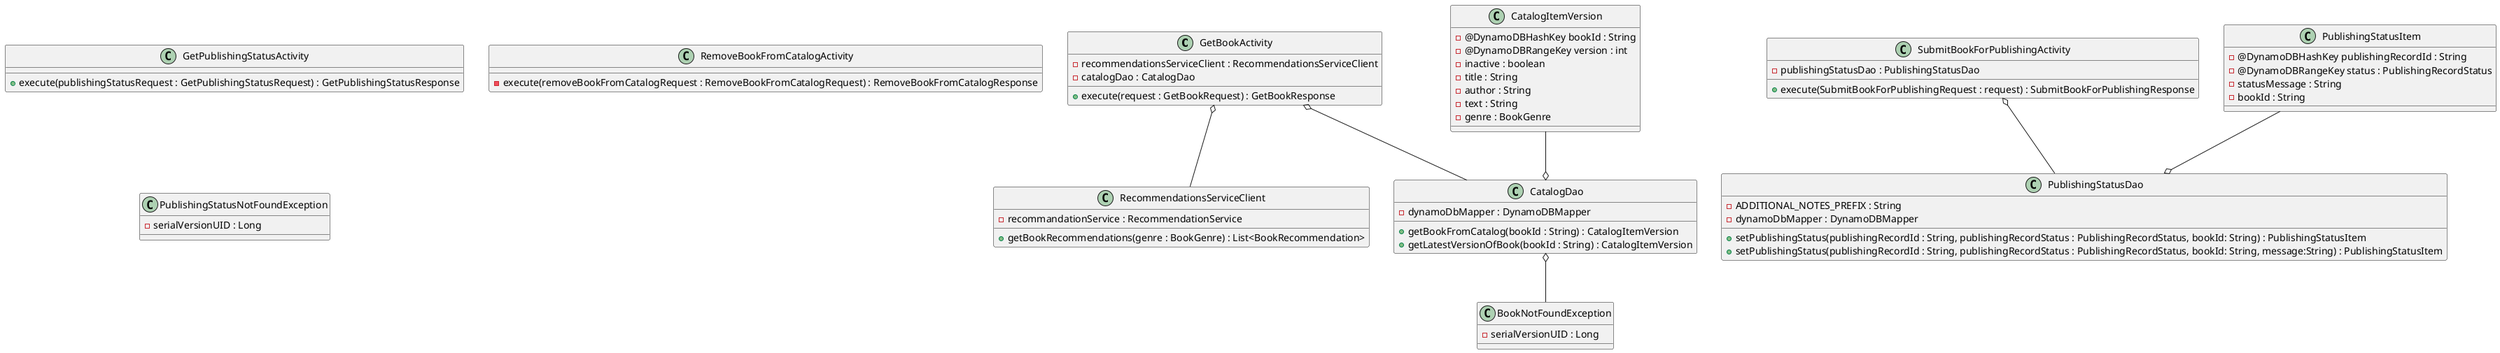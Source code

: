 @startuml
class GetBookActivity{
    -recommendationsServiceClient : RecommendationsServiceClient
    -catalogDao : CatalogDao
    +execute(request : GetBookRequest) : GetBookResponse
}
class GetPublishingStatusActivity{
    +execute(publishingStatusRequest : GetPublishingStatusRequest) : GetPublishingStatusResponse
}
class RemoveBookFromCatalogActivity{
    -execute(removeBookFromCatalogRequest : RemoveBookFromCatalogRequest) : RemoveBookFromCatalogResponse
}
class SubmitBookForPublishingActivity{
    -publishingStatusDao : PublishingStatusDao
    +execute(SubmitBookForPublishingRequest : request) : SubmitBookForPublishingResponse
}

class RecommendationsServiceClient{
    -recommandationService : RecommendationService
    +getBookRecommendations(genre : BookGenre) : List<BookRecommendation>
}

class CatalogDao{
    -dynamoDbMapper : DynamoDBMapper
    +getBookFromCatalog(bookId : String) : CatalogItemVersion
    +getLatestVersionOfBook(bookId : String) : CatalogItemVersion
}
class PublishingStatusDao{
    -ADDITIONAL_NOTES_PREFIX : String
    -dynamoDbMapper : DynamoDBMapper
    +setPublishingStatus(publishingRecordId : String, publishingRecordStatus : PublishingRecordStatus, bookId: String) : PublishingStatusItem
    +setPublishingStatus(publishingRecordId : String, publishingRecordStatus : PublishingRecordStatus, bookId: String, message:String) : PublishingStatusItem
}

class CatalogItemVersion {
    -@DynamoDBHashKey bookId : String
    -@DynamoDBRangeKey version : int
    -inactive : boolean
    -title : String
    -author : String
    -text : String
    -genre : BookGenre
}
class PublishingStatusItem{
    -@DynamoDBHashKey publishingRecordId : String
    -@DynamoDBRangeKey status : PublishingRecordStatus
    -statusMessage : String
    -bookId : String
}

class BookNotFoundException {
    -serialVersionUID : Long
}
class PublishingStatusNotFoundException{
    -serialVersionUID : Long
}


GetBookActivity o-- RecommendationsServiceClient
GetBookActivity o-- CatalogDao
SubmitBookForPublishingActivity o-- PublishingStatusDao
CatalogItemVersion --o CatalogDao
PublishingStatusItem --o PublishingStatusDao
CatalogDao o-- BookNotFoundException

@enduml
